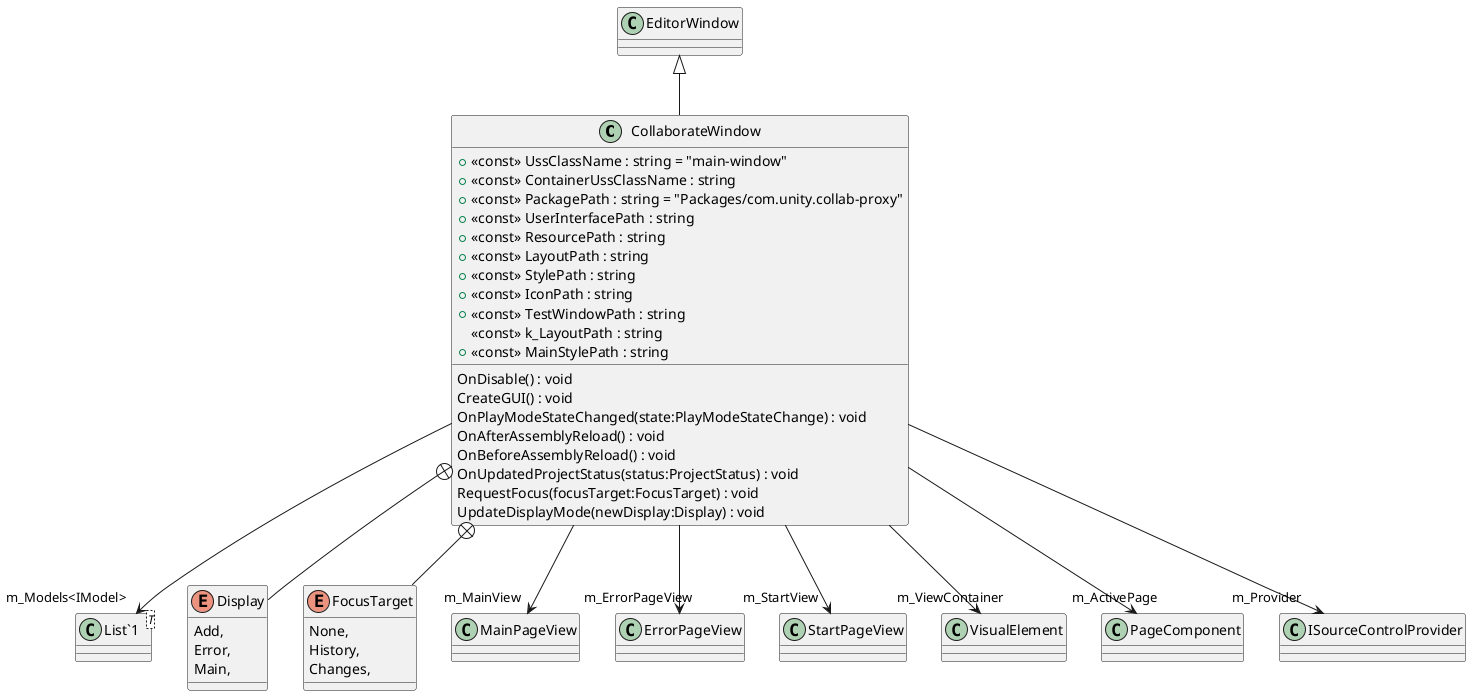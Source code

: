 @startuml
class CollaborateWindow {
    + <<const>> UssClassName : string = "main-window"
    + <<const>> ContainerUssClassName : string
    + <<const>> PackagePath : string = "Packages/com.unity.collab-proxy"
    + <<const>> UserInterfacePath : string
    + <<const>> ResourcePath : string
    + <<const>> LayoutPath : string
    + <<const>> StylePath : string
    + <<const>> IconPath : string
    + <<const>> TestWindowPath : string
    <<const>> k_LayoutPath : string
    + <<const>> MainStylePath : string
    OnDisable() : void
    CreateGUI() : void
    OnPlayModeStateChanged(state:PlayModeStateChange) : void
    OnAfterAssemblyReload() : void
    OnBeforeAssemblyReload() : void
    OnUpdatedProjectStatus(status:ProjectStatus) : void
    RequestFocus(focusTarget:FocusTarget) : void
    UpdateDisplayMode(newDisplay:Display) : void
}
class "List`1"<T> {
}
enum Display {
    Add,
    Error,
    Main,
}
enum FocusTarget {
    None,
    History,
    Changes,
}
EditorWindow <|-- CollaborateWindow
CollaborateWindow --> "m_MainView" MainPageView
CollaborateWindow --> "m_ErrorPageView" ErrorPageView
CollaborateWindow --> "m_StartView" StartPageView
CollaborateWindow --> "m_ViewContainer" VisualElement
CollaborateWindow --> "m_ActivePage" PageComponent
CollaborateWindow --> "m_Provider" ISourceControlProvider
CollaborateWindow --> "m_Models<IModel>" "List`1"
CollaborateWindow +-- Display
CollaborateWindow +-- FocusTarget
@enduml
